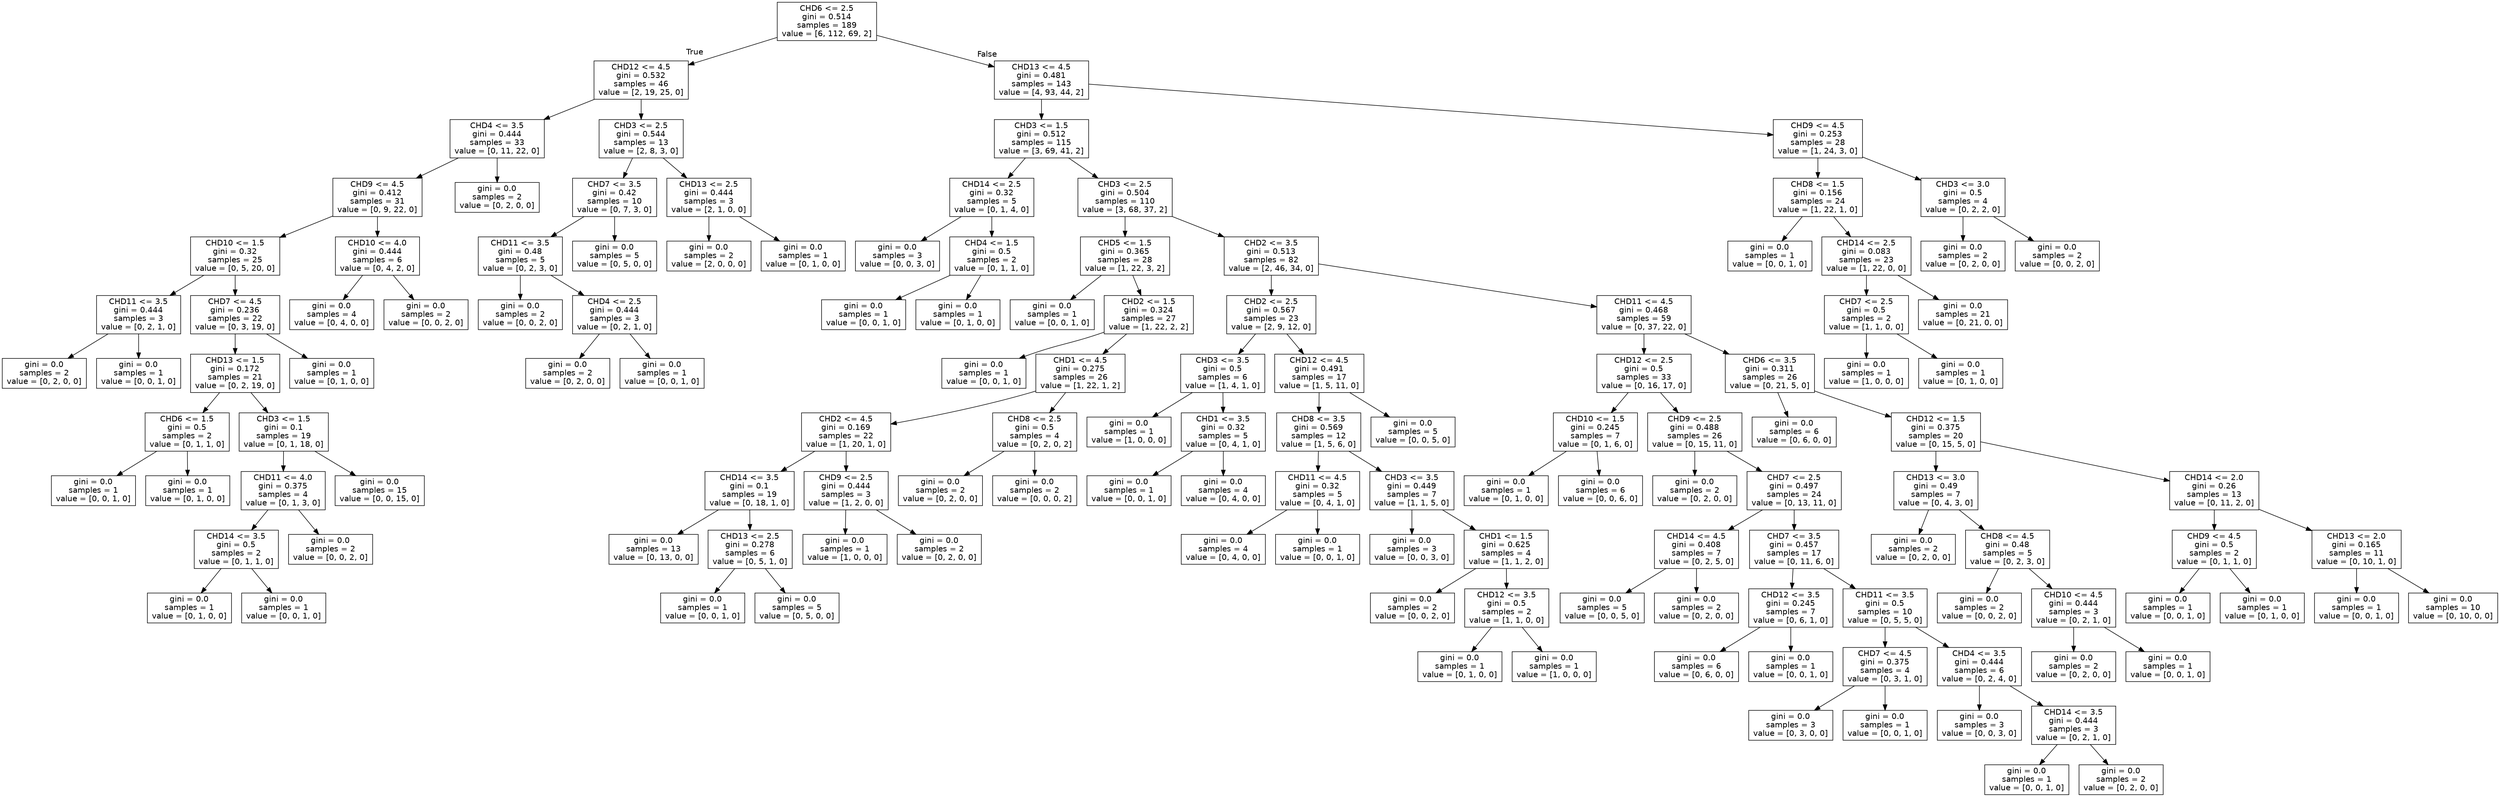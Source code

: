 digraph Tree {
node [shape=box, fontname="helvetica"] ;
edge [fontname="helvetica"] ;
0 [label="CHD6 <= 2.5\ngini = 0.514\nsamples = 189\nvalue = [6, 112, 69, 2]"] ;
1 [label="CHD12 <= 4.5\ngini = 0.532\nsamples = 46\nvalue = [2, 19, 25, 0]"] ;
0 -> 1 [labeldistance=2.5, labelangle=45, headlabel="True"] ;
2 [label="CHD4 <= 3.5\ngini = 0.444\nsamples = 33\nvalue = [0, 11, 22, 0]"] ;
1 -> 2 ;
3 [label="CHD9 <= 4.5\ngini = 0.412\nsamples = 31\nvalue = [0, 9, 22, 0]"] ;
2 -> 3 ;
4 [label="CHD10 <= 1.5\ngini = 0.32\nsamples = 25\nvalue = [0, 5, 20, 0]"] ;
3 -> 4 ;
5 [label="CHD11 <= 3.5\ngini = 0.444\nsamples = 3\nvalue = [0, 2, 1, 0]"] ;
4 -> 5 ;
6 [label="gini = 0.0\nsamples = 2\nvalue = [0, 2, 0, 0]"] ;
5 -> 6 ;
7 [label="gini = 0.0\nsamples = 1\nvalue = [0, 0, 1, 0]"] ;
5 -> 7 ;
8 [label="CHD7 <= 4.5\ngini = 0.236\nsamples = 22\nvalue = [0, 3, 19, 0]"] ;
4 -> 8 ;
9 [label="CHD13 <= 1.5\ngini = 0.172\nsamples = 21\nvalue = [0, 2, 19, 0]"] ;
8 -> 9 ;
10 [label="CHD6 <= 1.5\ngini = 0.5\nsamples = 2\nvalue = [0, 1, 1, 0]"] ;
9 -> 10 ;
11 [label="gini = 0.0\nsamples = 1\nvalue = [0, 0, 1, 0]"] ;
10 -> 11 ;
12 [label="gini = 0.0\nsamples = 1\nvalue = [0, 1, 0, 0]"] ;
10 -> 12 ;
13 [label="CHD3 <= 1.5\ngini = 0.1\nsamples = 19\nvalue = [0, 1, 18, 0]"] ;
9 -> 13 ;
14 [label="CHD11 <= 4.0\ngini = 0.375\nsamples = 4\nvalue = [0, 1, 3, 0]"] ;
13 -> 14 ;
15 [label="CHD14 <= 3.5\ngini = 0.5\nsamples = 2\nvalue = [0, 1, 1, 0]"] ;
14 -> 15 ;
16 [label="gini = 0.0\nsamples = 1\nvalue = [0, 1, 0, 0]"] ;
15 -> 16 ;
17 [label="gini = 0.0\nsamples = 1\nvalue = [0, 0, 1, 0]"] ;
15 -> 17 ;
18 [label="gini = 0.0\nsamples = 2\nvalue = [0, 0, 2, 0]"] ;
14 -> 18 ;
19 [label="gini = 0.0\nsamples = 15\nvalue = [0, 0, 15, 0]"] ;
13 -> 19 ;
20 [label="gini = 0.0\nsamples = 1\nvalue = [0, 1, 0, 0]"] ;
8 -> 20 ;
21 [label="CHD10 <= 4.0\ngini = 0.444\nsamples = 6\nvalue = [0, 4, 2, 0]"] ;
3 -> 21 ;
22 [label="gini = 0.0\nsamples = 4\nvalue = [0, 4, 0, 0]"] ;
21 -> 22 ;
23 [label="gini = 0.0\nsamples = 2\nvalue = [0, 0, 2, 0]"] ;
21 -> 23 ;
24 [label="gini = 0.0\nsamples = 2\nvalue = [0, 2, 0, 0]"] ;
2 -> 24 ;
25 [label="CHD3 <= 2.5\ngini = 0.544\nsamples = 13\nvalue = [2, 8, 3, 0]"] ;
1 -> 25 ;
26 [label="CHD7 <= 3.5\ngini = 0.42\nsamples = 10\nvalue = [0, 7, 3, 0]"] ;
25 -> 26 ;
27 [label="CHD11 <= 3.5\ngini = 0.48\nsamples = 5\nvalue = [0, 2, 3, 0]"] ;
26 -> 27 ;
28 [label="gini = 0.0\nsamples = 2\nvalue = [0, 0, 2, 0]"] ;
27 -> 28 ;
29 [label="CHD4 <= 2.5\ngini = 0.444\nsamples = 3\nvalue = [0, 2, 1, 0]"] ;
27 -> 29 ;
30 [label="gini = 0.0\nsamples = 2\nvalue = [0, 2, 0, 0]"] ;
29 -> 30 ;
31 [label="gini = 0.0\nsamples = 1\nvalue = [0, 0, 1, 0]"] ;
29 -> 31 ;
32 [label="gini = 0.0\nsamples = 5\nvalue = [0, 5, 0, 0]"] ;
26 -> 32 ;
33 [label="CHD13 <= 2.5\ngini = 0.444\nsamples = 3\nvalue = [2, 1, 0, 0]"] ;
25 -> 33 ;
34 [label="gini = 0.0\nsamples = 2\nvalue = [2, 0, 0, 0]"] ;
33 -> 34 ;
35 [label="gini = 0.0\nsamples = 1\nvalue = [0, 1, 0, 0]"] ;
33 -> 35 ;
36 [label="CHD13 <= 4.5\ngini = 0.481\nsamples = 143\nvalue = [4, 93, 44, 2]"] ;
0 -> 36 [labeldistance=2.5, labelangle=-45, headlabel="False"] ;
37 [label="CHD3 <= 1.5\ngini = 0.512\nsamples = 115\nvalue = [3, 69, 41, 2]"] ;
36 -> 37 ;
38 [label="CHD14 <= 2.5\ngini = 0.32\nsamples = 5\nvalue = [0, 1, 4, 0]"] ;
37 -> 38 ;
39 [label="gini = 0.0\nsamples = 3\nvalue = [0, 0, 3, 0]"] ;
38 -> 39 ;
40 [label="CHD4 <= 1.5\ngini = 0.5\nsamples = 2\nvalue = [0, 1, 1, 0]"] ;
38 -> 40 ;
41 [label="gini = 0.0\nsamples = 1\nvalue = [0, 0, 1, 0]"] ;
40 -> 41 ;
42 [label="gini = 0.0\nsamples = 1\nvalue = [0, 1, 0, 0]"] ;
40 -> 42 ;
43 [label="CHD3 <= 2.5\ngini = 0.504\nsamples = 110\nvalue = [3, 68, 37, 2]"] ;
37 -> 43 ;
44 [label="CHD5 <= 1.5\ngini = 0.365\nsamples = 28\nvalue = [1, 22, 3, 2]"] ;
43 -> 44 ;
45 [label="gini = 0.0\nsamples = 1\nvalue = [0, 0, 1, 0]"] ;
44 -> 45 ;
46 [label="CHD2 <= 1.5\ngini = 0.324\nsamples = 27\nvalue = [1, 22, 2, 2]"] ;
44 -> 46 ;
47 [label="gini = 0.0\nsamples = 1\nvalue = [0, 0, 1, 0]"] ;
46 -> 47 ;
48 [label="CHD1 <= 4.5\ngini = 0.275\nsamples = 26\nvalue = [1, 22, 1, 2]"] ;
46 -> 48 ;
49 [label="CHD2 <= 4.5\ngini = 0.169\nsamples = 22\nvalue = [1, 20, 1, 0]"] ;
48 -> 49 ;
50 [label="CHD14 <= 3.5\ngini = 0.1\nsamples = 19\nvalue = [0, 18, 1, 0]"] ;
49 -> 50 ;
51 [label="gini = 0.0\nsamples = 13\nvalue = [0, 13, 0, 0]"] ;
50 -> 51 ;
52 [label="CHD13 <= 2.5\ngini = 0.278\nsamples = 6\nvalue = [0, 5, 1, 0]"] ;
50 -> 52 ;
53 [label="gini = 0.0\nsamples = 1\nvalue = [0, 0, 1, 0]"] ;
52 -> 53 ;
54 [label="gini = 0.0\nsamples = 5\nvalue = [0, 5, 0, 0]"] ;
52 -> 54 ;
55 [label="CHD9 <= 2.5\ngini = 0.444\nsamples = 3\nvalue = [1, 2, 0, 0]"] ;
49 -> 55 ;
56 [label="gini = 0.0\nsamples = 1\nvalue = [1, 0, 0, 0]"] ;
55 -> 56 ;
57 [label="gini = 0.0\nsamples = 2\nvalue = [0, 2, 0, 0]"] ;
55 -> 57 ;
58 [label="CHD8 <= 2.5\ngini = 0.5\nsamples = 4\nvalue = [0, 2, 0, 2]"] ;
48 -> 58 ;
59 [label="gini = 0.0\nsamples = 2\nvalue = [0, 2, 0, 0]"] ;
58 -> 59 ;
60 [label="gini = 0.0\nsamples = 2\nvalue = [0, 0, 0, 2]"] ;
58 -> 60 ;
61 [label="CHD2 <= 3.5\ngini = 0.513\nsamples = 82\nvalue = [2, 46, 34, 0]"] ;
43 -> 61 ;
62 [label="CHD2 <= 2.5\ngini = 0.567\nsamples = 23\nvalue = [2, 9, 12, 0]"] ;
61 -> 62 ;
63 [label="CHD3 <= 3.5\ngini = 0.5\nsamples = 6\nvalue = [1, 4, 1, 0]"] ;
62 -> 63 ;
64 [label="gini = 0.0\nsamples = 1\nvalue = [1, 0, 0, 0]"] ;
63 -> 64 ;
65 [label="CHD1 <= 3.5\ngini = 0.32\nsamples = 5\nvalue = [0, 4, 1, 0]"] ;
63 -> 65 ;
66 [label="gini = 0.0\nsamples = 1\nvalue = [0, 0, 1, 0]"] ;
65 -> 66 ;
67 [label="gini = 0.0\nsamples = 4\nvalue = [0, 4, 0, 0]"] ;
65 -> 67 ;
68 [label="CHD12 <= 4.5\ngini = 0.491\nsamples = 17\nvalue = [1, 5, 11, 0]"] ;
62 -> 68 ;
69 [label="CHD8 <= 3.5\ngini = 0.569\nsamples = 12\nvalue = [1, 5, 6, 0]"] ;
68 -> 69 ;
70 [label="CHD11 <= 4.5\ngini = 0.32\nsamples = 5\nvalue = [0, 4, 1, 0]"] ;
69 -> 70 ;
71 [label="gini = 0.0\nsamples = 4\nvalue = [0, 4, 0, 0]"] ;
70 -> 71 ;
72 [label="gini = 0.0\nsamples = 1\nvalue = [0, 0, 1, 0]"] ;
70 -> 72 ;
73 [label="CHD3 <= 3.5\ngini = 0.449\nsamples = 7\nvalue = [1, 1, 5, 0]"] ;
69 -> 73 ;
74 [label="gini = 0.0\nsamples = 3\nvalue = [0, 0, 3, 0]"] ;
73 -> 74 ;
75 [label="CHD1 <= 1.5\ngini = 0.625\nsamples = 4\nvalue = [1, 1, 2, 0]"] ;
73 -> 75 ;
76 [label="gini = 0.0\nsamples = 2\nvalue = [0, 0, 2, 0]"] ;
75 -> 76 ;
77 [label="CHD12 <= 3.5\ngini = 0.5\nsamples = 2\nvalue = [1, 1, 0, 0]"] ;
75 -> 77 ;
78 [label="gini = 0.0\nsamples = 1\nvalue = [0, 1, 0, 0]"] ;
77 -> 78 ;
79 [label="gini = 0.0\nsamples = 1\nvalue = [1, 0, 0, 0]"] ;
77 -> 79 ;
80 [label="gini = 0.0\nsamples = 5\nvalue = [0, 0, 5, 0]"] ;
68 -> 80 ;
81 [label="CHD11 <= 4.5\ngini = 0.468\nsamples = 59\nvalue = [0, 37, 22, 0]"] ;
61 -> 81 ;
82 [label="CHD12 <= 2.5\ngini = 0.5\nsamples = 33\nvalue = [0, 16, 17, 0]"] ;
81 -> 82 ;
83 [label="CHD10 <= 1.5\ngini = 0.245\nsamples = 7\nvalue = [0, 1, 6, 0]"] ;
82 -> 83 ;
84 [label="gini = 0.0\nsamples = 1\nvalue = [0, 1, 0, 0]"] ;
83 -> 84 ;
85 [label="gini = 0.0\nsamples = 6\nvalue = [0, 0, 6, 0]"] ;
83 -> 85 ;
86 [label="CHD9 <= 2.5\ngini = 0.488\nsamples = 26\nvalue = [0, 15, 11, 0]"] ;
82 -> 86 ;
87 [label="gini = 0.0\nsamples = 2\nvalue = [0, 2, 0, 0]"] ;
86 -> 87 ;
88 [label="CHD7 <= 2.5\ngini = 0.497\nsamples = 24\nvalue = [0, 13, 11, 0]"] ;
86 -> 88 ;
89 [label="CHD14 <= 4.5\ngini = 0.408\nsamples = 7\nvalue = [0, 2, 5, 0]"] ;
88 -> 89 ;
90 [label="gini = 0.0\nsamples = 5\nvalue = [0, 0, 5, 0]"] ;
89 -> 90 ;
91 [label="gini = 0.0\nsamples = 2\nvalue = [0, 2, 0, 0]"] ;
89 -> 91 ;
92 [label="CHD7 <= 3.5\ngini = 0.457\nsamples = 17\nvalue = [0, 11, 6, 0]"] ;
88 -> 92 ;
93 [label="CHD12 <= 3.5\ngini = 0.245\nsamples = 7\nvalue = [0, 6, 1, 0]"] ;
92 -> 93 ;
94 [label="gini = 0.0\nsamples = 6\nvalue = [0, 6, 0, 0]"] ;
93 -> 94 ;
95 [label="gini = 0.0\nsamples = 1\nvalue = [0, 0, 1, 0]"] ;
93 -> 95 ;
96 [label="CHD11 <= 3.5\ngini = 0.5\nsamples = 10\nvalue = [0, 5, 5, 0]"] ;
92 -> 96 ;
97 [label="CHD7 <= 4.5\ngini = 0.375\nsamples = 4\nvalue = [0, 3, 1, 0]"] ;
96 -> 97 ;
98 [label="gini = 0.0\nsamples = 3\nvalue = [0, 3, 0, 0]"] ;
97 -> 98 ;
99 [label="gini = 0.0\nsamples = 1\nvalue = [0, 0, 1, 0]"] ;
97 -> 99 ;
100 [label="CHD4 <= 3.5\ngini = 0.444\nsamples = 6\nvalue = [0, 2, 4, 0]"] ;
96 -> 100 ;
101 [label="gini = 0.0\nsamples = 3\nvalue = [0, 0, 3, 0]"] ;
100 -> 101 ;
102 [label="CHD14 <= 3.5\ngini = 0.444\nsamples = 3\nvalue = [0, 2, 1, 0]"] ;
100 -> 102 ;
103 [label="gini = 0.0\nsamples = 1\nvalue = [0, 0, 1, 0]"] ;
102 -> 103 ;
104 [label="gini = 0.0\nsamples = 2\nvalue = [0, 2, 0, 0]"] ;
102 -> 104 ;
105 [label="CHD6 <= 3.5\ngini = 0.311\nsamples = 26\nvalue = [0, 21, 5, 0]"] ;
81 -> 105 ;
106 [label="gini = 0.0\nsamples = 6\nvalue = [0, 6, 0, 0]"] ;
105 -> 106 ;
107 [label="CHD12 <= 1.5\ngini = 0.375\nsamples = 20\nvalue = [0, 15, 5, 0]"] ;
105 -> 107 ;
108 [label="CHD13 <= 3.0\ngini = 0.49\nsamples = 7\nvalue = [0, 4, 3, 0]"] ;
107 -> 108 ;
109 [label="gini = 0.0\nsamples = 2\nvalue = [0, 2, 0, 0]"] ;
108 -> 109 ;
110 [label="CHD8 <= 4.5\ngini = 0.48\nsamples = 5\nvalue = [0, 2, 3, 0]"] ;
108 -> 110 ;
111 [label="gini = 0.0\nsamples = 2\nvalue = [0, 0, 2, 0]"] ;
110 -> 111 ;
112 [label="CHD10 <= 4.5\ngini = 0.444\nsamples = 3\nvalue = [0, 2, 1, 0]"] ;
110 -> 112 ;
113 [label="gini = 0.0\nsamples = 2\nvalue = [0, 2, 0, 0]"] ;
112 -> 113 ;
114 [label="gini = 0.0\nsamples = 1\nvalue = [0, 0, 1, 0]"] ;
112 -> 114 ;
115 [label="CHD14 <= 2.0\ngini = 0.26\nsamples = 13\nvalue = [0, 11, 2, 0]"] ;
107 -> 115 ;
116 [label="CHD9 <= 4.5\ngini = 0.5\nsamples = 2\nvalue = [0, 1, 1, 0]"] ;
115 -> 116 ;
117 [label="gini = 0.0\nsamples = 1\nvalue = [0, 0, 1, 0]"] ;
116 -> 117 ;
118 [label="gini = 0.0\nsamples = 1\nvalue = [0, 1, 0, 0]"] ;
116 -> 118 ;
119 [label="CHD13 <= 2.0\ngini = 0.165\nsamples = 11\nvalue = [0, 10, 1, 0]"] ;
115 -> 119 ;
120 [label="gini = 0.0\nsamples = 1\nvalue = [0, 0, 1, 0]"] ;
119 -> 120 ;
121 [label="gini = 0.0\nsamples = 10\nvalue = [0, 10, 0, 0]"] ;
119 -> 121 ;
122 [label="CHD9 <= 4.5\ngini = 0.253\nsamples = 28\nvalue = [1, 24, 3, 0]"] ;
36 -> 122 ;
123 [label="CHD8 <= 1.5\ngini = 0.156\nsamples = 24\nvalue = [1, 22, 1, 0]"] ;
122 -> 123 ;
124 [label="gini = 0.0\nsamples = 1\nvalue = [0, 0, 1, 0]"] ;
123 -> 124 ;
125 [label="CHD14 <= 2.5\ngini = 0.083\nsamples = 23\nvalue = [1, 22, 0, 0]"] ;
123 -> 125 ;
126 [label="CHD7 <= 2.5\ngini = 0.5\nsamples = 2\nvalue = [1, 1, 0, 0]"] ;
125 -> 126 ;
127 [label="gini = 0.0\nsamples = 1\nvalue = [1, 0, 0, 0]"] ;
126 -> 127 ;
128 [label="gini = 0.0\nsamples = 1\nvalue = [0, 1, 0, 0]"] ;
126 -> 128 ;
129 [label="gini = 0.0\nsamples = 21\nvalue = [0, 21, 0, 0]"] ;
125 -> 129 ;
130 [label="CHD3 <= 3.0\ngini = 0.5\nsamples = 4\nvalue = [0, 2, 2, 0]"] ;
122 -> 130 ;
131 [label="gini = 0.0\nsamples = 2\nvalue = [0, 2, 0, 0]"] ;
130 -> 131 ;
132 [label="gini = 0.0\nsamples = 2\nvalue = [0, 0, 2, 0]"] ;
130 -> 132 ;
}